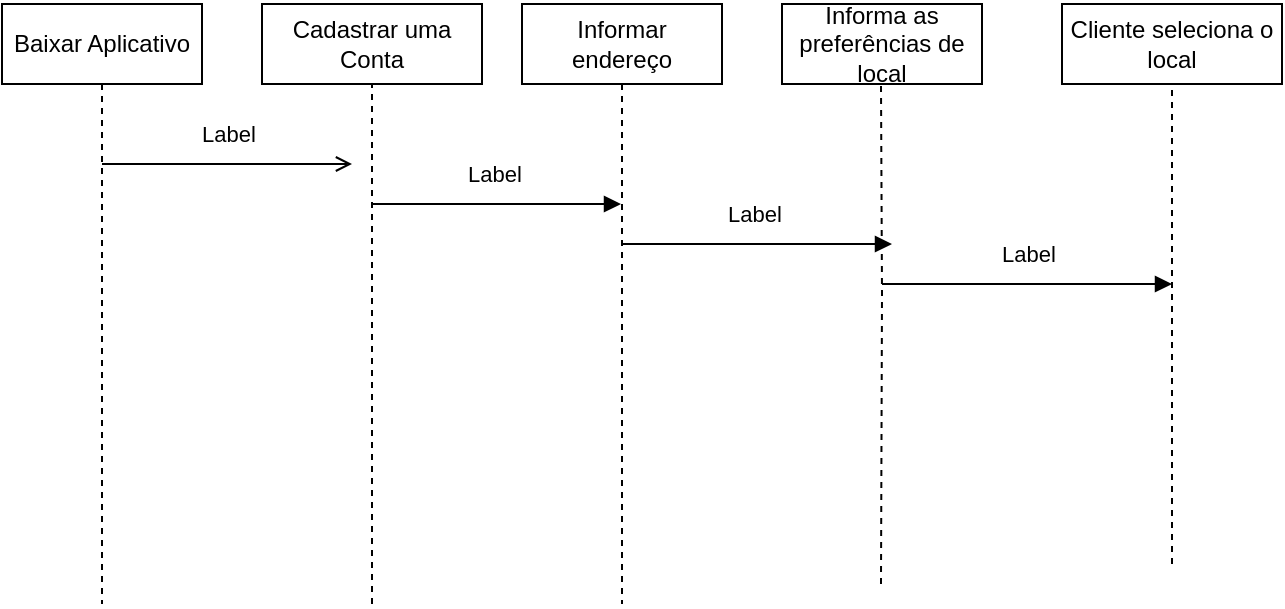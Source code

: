 <mxfile version="22.0.6" type="github">
  <diagram name="Page-1" id="2YBvvXClWsGukQMizWep">
    <mxGraphModel dx="756" dy="410" grid="1" gridSize="5" guides="1" tooltips="1" connect="1" arrows="1" fold="1" page="1" pageScale="1" pageWidth="850" pageHeight="1100" math="0" shadow="0">
      <root>
        <mxCell id="0" />
        <mxCell id="1" parent="0" />
        <mxCell id="aM9ryv3xv72pqoxQDRHE-1" value="Baixar Aplicativo" style="shape=umlLifeline;perimeter=lifelinePerimeter;whiteSpace=wrap;html=1;container=0;dropTarget=0;collapsible=0;recursiveResize=0;outlineConnect=0;portConstraint=eastwest;newEdgeStyle={&quot;edgeStyle&quot;:&quot;elbowEdgeStyle&quot;,&quot;elbow&quot;:&quot;vertical&quot;,&quot;curved&quot;:0,&quot;rounded&quot;:0};" parent="1" vertex="1">
          <mxGeometry x="40" y="40" width="100" height="300" as="geometry" />
        </mxCell>
        <mxCell id="aM9ryv3xv72pqoxQDRHE-5" value="Informar endereço" style="shape=umlLifeline;perimeter=lifelinePerimeter;whiteSpace=wrap;html=1;container=0;dropTarget=0;collapsible=0;recursiveResize=0;outlineConnect=0;portConstraint=eastwest;newEdgeStyle={&quot;edgeStyle&quot;:&quot;elbowEdgeStyle&quot;,&quot;elbow&quot;:&quot;vertical&quot;,&quot;curved&quot;:0,&quot;rounded&quot;:0};" parent="1" vertex="1">
          <mxGeometry x="300" y="40" width="100" height="300" as="geometry" />
        </mxCell>
        <mxCell id="jUISGqayJpAOq9cSqCWK-1" value="Informa as preferências de local" style="rounded=0;whiteSpace=wrap;html=1;" parent="1" vertex="1">
          <mxGeometry x="430" y="40" width="100" height="40" as="geometry" />
        </mxCell>
        <mxCell id="jUISGqayJpAOq9cSqCWK-3" value="" style="endArrow=none;dashed=1;html=1;rounded=0;" parent="1" edge="1">
          <mxGeometry width="50" height="50" relative="1" as="geometry">
            <mxPoint x="479.5" y="330" as="sourcePoint" />
            <mxPoint x="479.5" y="80" as="targetPoint" />
            <Array as="points">
              <mxPoint x="480" y="185" />
            </Array>
          </mxGeometry>
        </mxCell>
        <mxCell id="jUISGqayJpAOq9cSqCWK-4" value="Cadastrar uma Conta" style="rounded=0;whiteSpace=wrap;html=1;" parent="1" vertex="1">
          <mxGeometry x="170" y="40" width="110" height="40" as="geometry" />
        </mxCell>
        <mxCell id="jUISGqayJpAOq9cSqCWK-5" value="" style="endArrow=none;dashed=1;html=1;rounded=0;entryX=0.5;entryY=1;entryDx=0;entryDy=0;" parent="1" target="jUISGqayJpAOq9cSqCWK-4" edge="1">
          <mxGeometry width="50" height="50" relative="1" as="geometry">
            <mxPoint x="225" y="340" as="sourcePoint" />
            <mxPoint x="310" y="160" as="targetPoint" />
          </mxGeometry>
        </mxCell>
        <mxCell id="jUISGqayJpAOq9cSqCWK-6" value="Cliente seleciona o local" style="rounded=0;whiteSpace=wrap;html=1;" parent="1" vertex="1">
          <mxGeometry x="570" y="40" width="110" height="40" as="geometry" />
        </mxCell>
        <mxCell id="jUISGqayJpAOq9cSqCWK-7" value="" style="endArrow=none;dashed=1;html=1;rounded=0;entryX=0.5;entryY=1;entryDx=0;entryDy=0;" parent="1" target="jUISGqayJpAOq9cSqCWK-6" edge="1">
          <mxGeometry width="50" height="50" relative="1" as="geometry">
            <mxPoint x="625" y="320" as="sourcePoint" />
            <mxPoint x="660" y="110" as="targetPoint" />
          </mxGeometry>
        </mxCell>
        <mxCell id="gNpTTptKBmjKkO48R3PE-2" value="" style="endArrow=open;html=1;rounded=0;endFill=0;" edge="1" parent="1">
          <mxGeometry relative="1" as="geometry">
            <mxPoint x="90" y="120" as="sourcePoint" />
            <mxPoint x="215" y="120" as="targetPoint" />
            <Array as="points">
              <mxPoint x="140" y="120" />
              <mxPoint x="170" y="120" />
            </Array>
          </mxGeometry>
        </mxCell>
        <mxCell id="gNpTTptKBmjKkO48R3PE-3" value="Label" style="edgeLabel;resizable=0;html=1;align=center;verticalAlign=middle;" connectable="0" vertex="1" parent="gNpTTptKBmjKkO48R3PE-2">
          <mxGeometry relative="1" as="geometry">
            <mxPoint y="-15" as="offset" />
          </mxGeometry>
        </mxCell>
        <mxCell id="gNpTTptKBmjKkO48R3PE-4" value="" style="endArrow=block;html=1;rounded=0;endFill=1;" edge="1" parent="1" target="aM9ryv3xv72pqoxQDRHE-5">
          <mxGeometry relative="1" as="geometry">
            <mxPoint x="225" y="140" as="sourcePoint" />
            <mxPoint x="344.5" y="120" as="targetPoint" />
            <Array as="points">
              <mxPoint x="330" y="140" />
            </Array>
          </mxGeometry>
        </mxCell>
        <mxCell id="gNpTTptKBmjKkO48R3PE-5" value="Label" style="edgeLabel;resizable=0;html=1;align=center;verticalAlign=middle;" connectable="0" vertex="1" parent="gNpTTptKBmjKkO48R3PE-4">
          <mxGeometry relative="1" as="geometry">
            <mxPoint x="-2" y="-15" as="offset" />
          </mxGeometry>
        </mxCell>
        <mxCell id="gNpTTptKBmjKkO48R3PE-6" value="" style="endArrow=block;html=1;rounded=0;endFill=1;" edge="1" parent="1" source="aM9ryv3xv72pqoxQDRHE-5">
          <mxGeometry relative="1" as="geometry">
            <mxPoint x="360" y="200" as="sourcePoint" />
            <mxPoint x="485" y="160" as="targetPoint" />
            <Array as="points">
              <mxPoint x="415" y="160" />
            </Array>
          </mxGeometry>
        </mxCell>
        <mxCell id="gNpTTptKBmjKkO48R3PE-7" value="Label" style="edgeLabel;resizable=0;html=1;align=center;verticalAlign=middle;" connectable="0" vertex="1" parent="gNpTTptKBmjKkO48R3PE-6">
          <mxGeometry relative="1" as="geometry">
            <mxPoint x="-2" y="-15" as="offset" />
          </mxGeometry>
        </mxCell>
        <mxCell id="gNpTTptKBmjKkO48R3PE-8" value="" style="endArrow=block;html=1;rounded=0;endFill=1;" edge="1" parent="1">
          <mxGeometry relative="1" as="geometry">
            <mxPoint x="480" y="180" as="sourcePoint" />
            <mxPoint x="625" y="180" as="targetPoint" />
          </mxGeometry>
        </mxCell>
        <mxCell id="gNpTTptKBmjKkO48R3PE-9" value="Label" style="edgeLabel;resizable=0;html=1;align=center;verticalAlign=middle;" connectable="0" vertex="1" parent="gNpTTptKBmjKkO48R3PE-8">
          <mxGeometry relative="1" as="geometry">
            <mxPoint y="-15" as="offset" />
          </mxGeometry>
        </mxCell>
      </root>
    </mxGraphModel>
  </diagram>
</mxfile>
